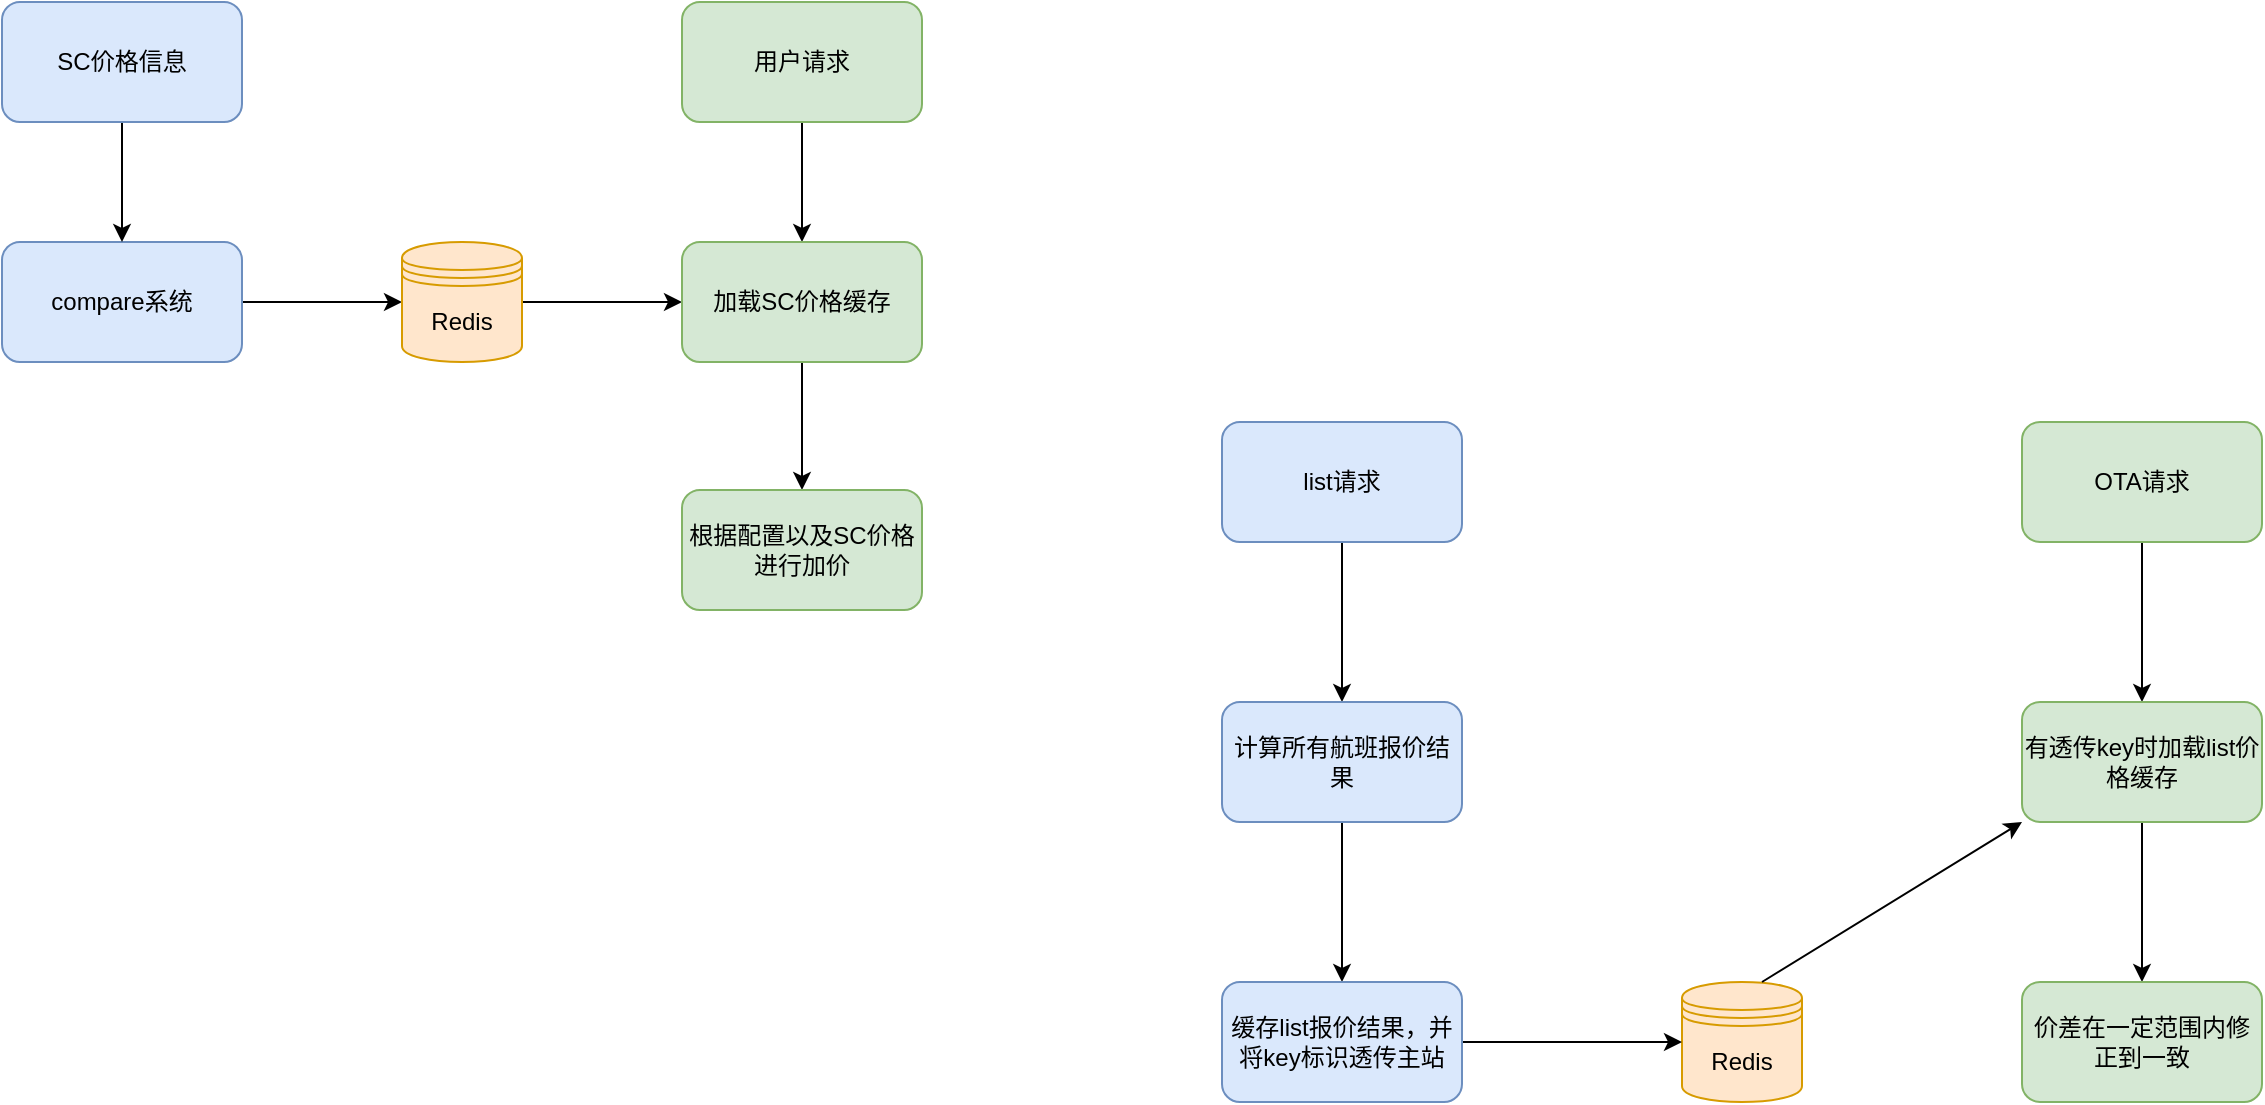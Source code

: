 <mxfile version="24.9.0">
  <diagram name="第 1 页" id="cJT-IbPUhvd6bTN6g1gp">
    <mxGraphModel dx="1026" dy="588" grid="1" gridSize="10" guides="1" tooltips="1" connect="1" arrows="1" fold="1" page="1" pageScale="1" pageWidth="1169" pageHeight="827" math="0" shadow="0">
      <root>
        <mxCell id="0" />
        <mxCell id="1" parent="0" />
        <mxCell id="lY2qgF6DHtgKnWkCwjBA-3" value="" style="edgeStyle=orthogonalEdgeStyle;rounded=0;orthogonalLoop=1;jettySize=auto;html=1;" parent="1" source="lY2qgF6DHtgKnWkCwjBA-1" target="lY2qgF6DHtgKnWkCwjBA-2" edge="1">
          <mxGeometry relative="1" as="geometry" />
        </mxCell>
        <mxCell id="lY2qgF6DHtgKnWkCwjBA-1" value="list请求" style="rounded=1;whiteSpace=wrap;html=1;fillColor=#dae8fc;strokeColor=#6c8ebf;" parent="1" vertex="1">
          <mxGeometry x="640" y="320" width="120" height="60" as="geometry" />
        </mxCell>
        <mxCell id="lY2qgF6DHtgKnWkCwjBA-6" value="" style="edgeStyle=orthogonalEdgeStyle;rounded=0;orthogonalLoop=1;jettySize=auto;html=1;" parent="1" source="lY2qgF6DHtgKnWkCwjBA-2" target="lY2qgF6DHtgKnWkCwjBA-5" edge="1">
          <mxGeometry relative="1" as="geometry" />
        </mxCell>
        <mxCell id="lY2qgF6DHtgKnWkCwjBA-2" value="计算所有航班报价结果" style="whiteSpace=wrap;html=1;rounded=1;fillColor=#dae8fc;strokeColor=#6c8ebf;" parent="1" vertex="1">
          <mxGeometry x="640" y="460" width="120" height="60" as="geometry" />
        </mxCell>
        <mxCell id="lY2qgF6DHtgKnWkCwjBA-4" value="Redis" style="shape=datastore;whiteSpace=wrap;html=1;fillColor=#ffe6cc;strokeColor=#d79b00;" parent="1" vertex="1">
          <mxGeometry x="870" y="600" width="60" height="60" as="geometry" />
        </mxCell>
        <mxCell id="lY2qgF6DHtgKnWkCwjBA-7" value="" style="edgeStyle=orthogonalEdgeStyle;rounded=0;orthogonalLoop=1;jettySize=auto;html=1;" parent="1" source="lY2qgF6DHtgKnWkCwjBA-5" target="lY2qgF6DHtgKnWkCwjBA-4" edge="1">
          <mxGeometry relative="1" as="geometry" />
        </mxCell>
        <mxCell id="lY2qgF6DHtgKnWkCwjBA-5" value="缓存list报价结果，并将key标识透传主站" style="whiteSpace=wrap;html=1;rounded=1;fillColor=#dae8fc;strokeColor=#6c8ebf;" parent="1" vertex="1">
          <mxGeometry x="640" y="600" width="120" height="60" as="geometry" />
        </mxCell>
        <mxCell id="lY2qgF6DHtgKnWkCwjBA-10" value="" style="edgeStyle=orthogonalEdgeStyle;rounded=0;orthogonalLoop=1;jettySize=auto;html=1;" parent="1" source="lY2qgF6DHtgKnWkCwjBA-8" target="lY2qgF6DHtgKnWkCwjBA-9" edge="1">
          <mxGeometry relative="1" as="geometry" />
        </mxCell>
        <mxCell id="lY2qgF6DHtgKnWkCwjBA-8" value="OTA请求" style="rounded=1;whiteSpace=wrap;html=1;fillColor=#d5e8d4;strokeColor=#82b366;" parent="1" vertex="1">
          <mxGeometry x="1040" y="320" width="120" height="60" as="geometry" />
        </mxCell>
        <mxCell id="lY2qgF6DHtgKnWkCwjBA-13" value="" style="edgeStyle=orthogonalEdgeStyle;rounded=0;orthogonalLoop=1;jettySize=auto;html=1;" parent="1" source="lY2qgF6DHtgKnWkCwjBA-9" target="lY2qgF6DHtgKnWkCwjBA-12" edge="1">
          <mxGeometry relative="1" as="geometry" />
        </mxCell>
        <mxCell id="lY2qgF6DHtgKnWkCwjBA-9" value="有透传key时加载list价格缓存" style="rounded=1;whiteSpace=wrap;html=1;fillColor=#d5e8d4;strokeColor=#82b366;" parent="1" vertex="1">
          <mxGeometry x="1040" y="460" width="120" height="60" as="geometry" />
        </mxCell>
        <mxCell id="lY2qgF6DHtgKnWkCwjBA-11" value="" style="endArrow=classic;html=1;rounded=0;entryX=0;entryY=1;entryDx=0;entryDy=0;" parent="1" target="lY2qgF6DHtgKnWkCwjBA-9" edge="1">
          <mxGeometry width="50" height="50" relative="1" as="geometry">
            <mxPoint x="910" y="600" as="sourcePoint" />
            <mxPoint x="960" y="550" as="targetPoint" />
          </mxGeometry>
        </mxCell>
        <mxCell id="lY2qgF6DHtgKnWkCwjBA-12" value="价差在一定范围内修正到一致" style="rounded=1;whiteSpace=wrap;html=1;fillColor=#d5e8d4;strokeColor=#82b366;" parent="1" vertex="1">
          <mxGeometry x="1040" y="600" width="120" height="60" as="geometry" />
        </mxCell>
        <mxCell id="1RIuVR9DyeQJekaJFqYZ-5" value="" style="edgeStyle=orthogonalEdgeStyle;rounded=0;orthogonalLoop=1;jettySize=auto;html=1;" edge="1" parent="1" source="1RIuVR9DyeQJekaJFqYZ-1" target="1RIuVR9DyeQJekaJFqYZ-4">
          <mxGeometry relative="1" as="geometry" />
        </mxCell>
        <mxCell id="1RIuVR9DyeQJekaJFqYZ-1" value="compare系统" style="rounded=1;whiteSpace=wrap;html=1;fillColor=#dae8fc;strokeColor=#6c8ebf;" vertex="1" parent="1">
          <mxGeometry x="30" y="230" width="120" height="60" as="geometry" />
        </mxCell>
        <mxCell id="1RIuVR9DyeQJekaJFqYZ-3" value="" style="edgeStyle=orthogonalEdgeStyle;rounded=0;orthogonalLoop=1;jettySize=auto;html=1;" edge="1" parent="1" source="1RIuVR9DyeQJekaJFqYZ-2" target="1RIuVR9DyeQJekaJFqYZ-1">
          <mxGeometry relative="1" as="geometry" />
        </mxCell>
        <mxCell id="1RIuVR9DyeQJekaJFqYZ-2" value="SC价格信息" style="rounded=1;whiteSpace=wrap;html=1;fillColor=#dae8fc;strokeColor=#6c8ebf;" vertex="1" parent="1">
          <mxGeometry x="30" y="110" width="120" height="60" as="geometry" />
        </mxCell>
        <mxCell id="1RIuVR9DyeQJekaJFqYZ-9" value="" style="edgeStyle=orthogonalEdgeStyle;rounded=0;orthogonalLoop=1;jettySize=auto;html=1;" edge="1" parent="1" source="1RIuVR9DyeQJekaJFqYZ-4" target="1RIuVR9DyeQJekaJFqYZ-7">
          <mxGeometry relative="1" as="geometry" />
        </mxCell>
        <mxCell id="1RIuVR9DyeQJekaJFqYZ-4" value="Redis" style="shape=datastore;whiteSpace=wrap;html=1;fillColor=#ffe6cc;strokeColor=#d79b00;" vertex="1" parent="1">
          <mxGeometry x="230" y="230" width="60" height="60" as="geometry" />
        </mxCell>
        <mxCell id="1RIuVR9DyeQJekaJFqYZ-8" value="" style="edgeStyle=orthogonalEdgeStyle;rounded=0;orthogonalLoop=1;jettySize=auto;html=1;" edge="1" parent="1" source="1RIuVR9DyeQJekaJFqYZ-6" target="1RIuVR9DyeQJekaJFqYZ-7">
          <mxGeometry relative="1" as="geometry" />
        </mxCell>
        <mxCell id="1RIuVR9DyeQJekaJFqYZ-6" value="用户请求" style="rounded=1;whiteSpace=wrap;html=1;fillColor=#d5e8d4;strokeColor=#82b366;" vertex="1" parent="1">
          <mxGeometry x="370" y="110" width="120" height="60" as="geometry" />
        </mxCell>
        <mxCell id="1RIuVR9DyeQJekaJFqYZ-11" value="" style="edgeStyle=orthogonalEdgeStyle;rounded=0;orthogonalLoop=1;jettySize=auto;html=1;" edge="1" parent="1" source="1RIuVR9DyeQJekaJFqYZ-7" target="1RIuVR9DyeQJekaJFqYZ-10">
          <mxGeometry relative="1" as="geometry" />
        </mxCell>
        <mxCell id="1RIuVR9DyeQJekaJFqYZ-7" value="加载SC价格缓存" style="rounded=1;whiteSpace=wrap;html=1;fillColor=#d5e8d4;strokeColor=#82b366;" vertex="1" parent="1">
          <mxGeometry x="370" y="230" width="120" height="60" as="geometry" />
        </mxCell>
        <mxCell id="1RIuVR9DyeQJekaJFqYZ-10" value="根据配置以及SC价格进行加价" style="rounded=1;whiteSpace=wrap;html=1;fillColor=#d5e8d4;strokeColor=#82b366;" vertex="1" parent="1">
          <mxGeometry x="370" y="354" width="120" height="60" as="geometry" />
        </mxCell>
      </root>
    </mxGraphModel>
  </diagram>
</mxfile>
